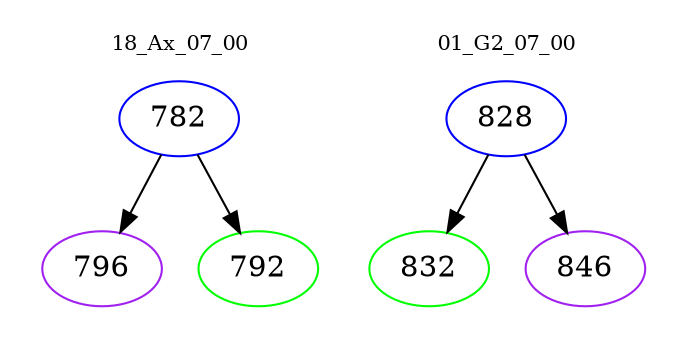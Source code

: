 digraph{
subgraph cluster_0 {
color = white
label = "18_Ax_07_00";
fontsize=10;
T0_782 [label="782", color="blue"]
T0_782 -> T0_796 [color="black"]
T0_796 [label="796", color="purple"]
T0_782 -> T0_792 [color="black"]
T0_792 [label="792", color="green"]
}
subgraph cluster_1 {
color = white
label = "01_G2_07_00";
fontsize=10;
T1_828 [label="828", color="blue"]
T1_828 -> T1_832 [color="black"]
T1_832 [label="832", color="green"]
T1_828 -> T1_846 [color="black"]
T1_846 [label="846", color="purple"]
}
}
